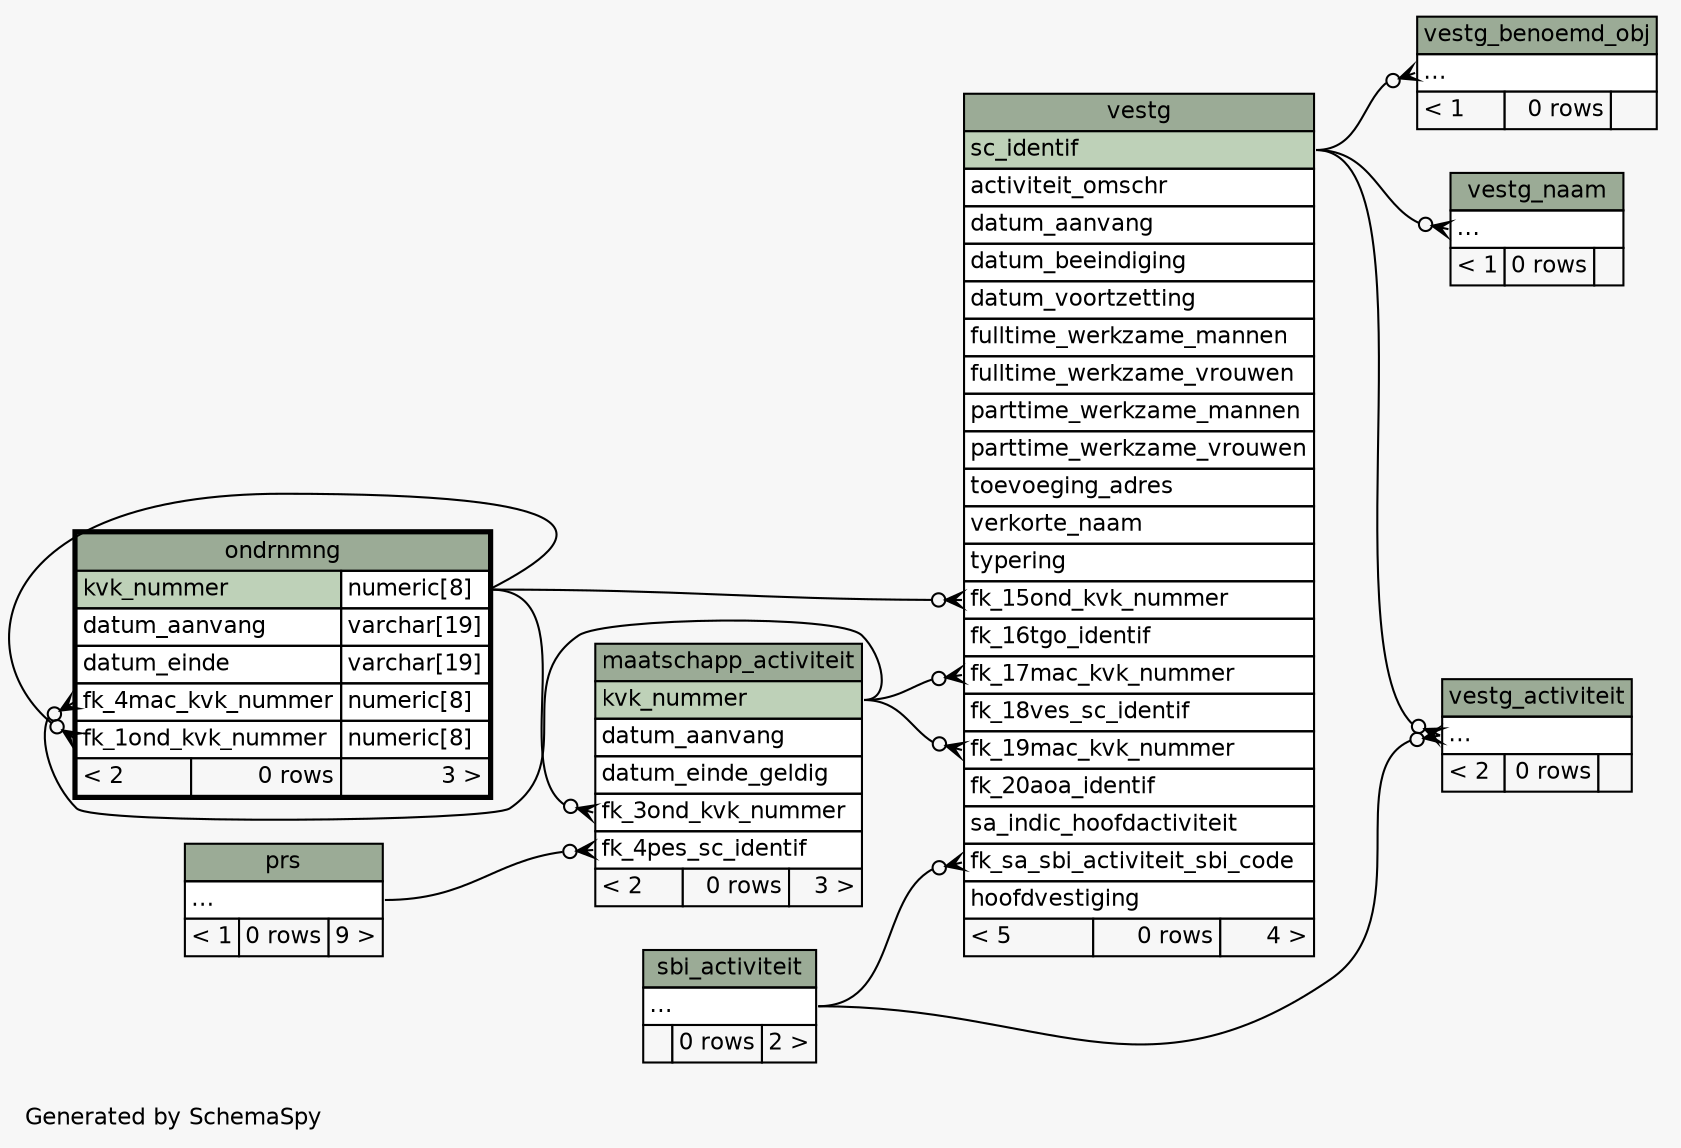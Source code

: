 // dot 2.43.0 on Linux 5.8.0-44-generic
// SchemaSpy rev Unknown
digraph "twoDegreesRelationshipsDiagram" {
  graph [
    rankdir="RL"
    bgcolor="#f7f7f7"
    label="\nGenerated by SchemaSpy"
    labeljust="l"
    nodesep="0.18"
    ranksep="0.46"
    fontname="Helvetica"
    fontsize="11"
  ];
  node [
    fontname="Helvetica"
    fontsize="11"
    shape="plaintext"
  ];
  edge [
    arrowsize="0.8"
  ];
  "maatschapp_activiteit":"fk_3ond_kvk_nummer":w -> "ondrnmng":"kvk_nummer.type":e [arrowhead=none dir=back arrowtail=crowodot];
  "maatschapp_activiteit":"fk_4pes_sc_identif":w -> "prs":"elipses":e [arrowhead=none dir=back arrowtail=crowodot];
  "ondrnmng":"fk_1ond_kvk_nummer":w -> "ondrnmng":"kvk_nummer.type":e [arrowhead=none dir=back arrowtail=crowodot];
  "ondrnmng":"fk_4mac_kvk_nummer":w -> "maatschapp_activiteit":"kvk_nummer":e [arrowhead=none dir=back arrowtail=crowodot];
  "vestg":"fk_15ond_kvk_nummer":w -> "ondrnmng":"kvk_nummer.type":e [arrowhead=none dir=back arrowtail=crowodot];
  "vestg":"fk_17mac_kvk_nummer":w -> "maatschapp_activiteit":"kvk_nummer":e [arrowhead=none dir=back arrowtail=crowodot];
  "vestg":"fk_19mac_kvk_nummer":w -> "maatschapp_activiteit":"kvk_nummer":e [arrowhead=none dir=back arrowtail=crowodot];
  "vestg":"fk_sa_sbi_activiteit_sbi_code":w -> "sbi_activiteit":"elipses":e [arrowhead=none dir=back arrowtail=crowodot];
  "vestg_activiteit":"elipses":w -> "sbi_activiteit":"elipses":e [arrowhead=none dir=back arrowtail=crowodot];
  "vestg_activiteit":"elipses":w -> "vestg":"sc_identif":e [arrowhead=none dir=back arrowtail=crowodot];
  "vestg_benoemd_obj":"elipses":w -> "vestg":"sc_identif":e [arrowhead=none dir=back arrowtail=crowodot];
  "vestg_naam":"elipses":w -> "vestg":"sc_identif":e [arrowhead=none dir=back arrowtail=crowodot];
  "maatschapp_activiteit" [
    label=<
    <TABLE BORDER="0" CELLBORDER="1" CELLSPACING="0" BGCOLOR="#ffffff">
      <TR><TD COLSPAN="3" BGCOLOR="#9bab96" ALIGN="CENTER">maatschapp_activiteit</TD></TR>
      <TR><TD PORT="kvk_nummer" COLSPAN="3" BGCOLOR="#bed1b8" ALIGN="LEFT">kvk_nummer</TD></TR>
      <TR><TD PORT="datum_aanvang" COLSPAN="3" ALIGN="LEFT">datum_aanvang</TD></TR>
      <TR><TD PORT="datum_einde_geldig" COLSPAN="3" ALIGN="LEFT">datum_einde_geldig</TD></TR>
      <TR><TD PORT="fk_3ond_kvk_nummer" COLSPAN="3" ALIGN="LEFT">fk_3ond_kvk_nummer</TD></TR>
      <TR><TD PORT="fk_4pes_sc_identif" COLSPAN="3" ALIGN="LEFT">fk_4pes_sc_identif</TD></TR>
      <TR><TD ALIGN="LEFT" BGCOLOR="#f7f7f7">&lt; 2</TD><TD ALIGN="RIGHT" BGCOLOR="#f7f7f7">0 rows</TD><TD ALIGN="RIGHT" BGCOLOR="#f7f7f7">3 &gt;</TD></TR>
    </TABLE>>
    URL="maatschapp_activiteit.html"
    tooltip="maatschapp_activiteit"
  ];
  "ondrnmng" [
    label=<
    <TABLE BORDER="2" CELLBORDER="1" CELLSPACING="0" BGCOLOR="#ffffff">
      <TR><TD COLSPAN="3" BGCOLOR="#9bab96" ALIGN="CENTER">ondrnmng</TD></TR>
      <TR><TD PORT="kvk_nummer" COLSPAN="2" BGCOLOR="#bed1b8" ALIGN="LEFT">kvk_nummer</TD><TD PORT="kvk_nummer.type" ALIGN="LEFT">numeric[8]</TD></TR>
      <TR><TD PORT="datum_aanvang" COLSPAN="2" ALIGN="LEFT">datum_aanvang</TD><TD PORT="datum_aanvang.type" ALIGN="LEFT">varchar[19]</TD></TR>
      <TR><TD PORT="datum_einde" COLSPAN="2" ALIGN="LEFT">datum_einde</TD><TD PORT="datum_einde.type" ALIGN="LEFT">varchar[19]</TD></TR>
      <TR><TD PORT="fk_4mac_kvk_nummer" COLSPAN="2" ALIGN="LEFT">fk_4mac_kvk_nummer</TD><TD PORT="fk_4mac_kvk_nummer.type" ALIGN="LEFT">numeric[8]</TD></TR>
      <TR><TD PORT="fk_1ond_kvk_nummer" COLSPAN="2" ALIGN="LEFT">fk_1ond_kvk_nummer</TD><TD PORT="fk_1ond_kvk_nummer.type" ALIGN="LEFT">numeric[8]</TD></TR>
      <TR><TD ALIGN="LEFT" BGCOLOR="#f7f7f7">&lt; 2</TD><TD ALIGN="RIGHT" BGCOLOR="#f7f7f7">0 rows</TD><TD ALIGN="RIGHT" BGCOLOR="#f7f7f7">3 &gt;</TD></TR>
    </TABLE>>
    URL="ondrnmng.html"
    tooltip="ondrnmng"
  ];
  "prs" [
    label=<
    <TABLE BORDER="0" CELLBORDER="1" CELLSPACING="0" BGCOLOR="#ffffff">
      <TR><TD COLSPAN="3" BGCOLOR="#9bab96" ALIGN="CENTER">prs</TD></TR>
      <TR><TD PORT="elipses" COLSPAN="3" ALIGN="LEFT">...</TD></TR>
      <TR><TD ALIGN="LEFT" BGCOLOR="#f7f7f7">&lt; 1</TD><TD ALIGN="RIGHT" BGCOLOR="#f7f7f7">0 rows</TD><TD ALIGN="RIGHT" BGCOLOR="#f7f7f7">9 &gt;</TD></TR>
    </TABLE>>
    URL="prs.html"
    tooltip="prs"
  ];
  "sbi_activiteit" [
    label=<
    <TABLE BORDER="0" CELLBORDER="1" CELLSPACING="0" BGCOLOR="#ffffff">
      <TR><TD COLSPAN="3" BGCOLOR="#9bab96" ALIGN="CENTER">sbi_activiteit</TD></TR>
      <TR><TD PORT="elipses" COLSPAN="3" ALIGN="LEFT">...</TD></TR>
      <TR><TD ALIGN="LEFT" BGCOLOR="#f7f7f7">  </TD><TD ALIGN="RIGHT" BGCOLOR="#f7f7f7">0 rows</TD><TD ALIGN="RIGHT" BGCOLOR="#f7f7f7">2 &gt;</TD></TR>
    </TABLE>>
    URL="sbi_activiteit.html"
    tooltip="sbi_activiteit"
  ];
  "vestg" [
    label=<
    <TABLE BORDER="0" CELLBORDER="1" CELLSPACING="0" BGCOLOR="#ffffff">
      <TR><TD COLSPAN="3" BGCOLOR="#9bab96" ALIGN="CENTER">vestg</TD></TR>
      <TR><TD PORT="sc_identif" COLSPAN="3" BGCOLOR="#bed1b8" ALIGN="LEFT">sc_identif</TD></TR>
      <TR><TD PORT="activiteit_omschr" COLSPAN="3" ALIGN="LEFT">activiteit_omschr</TD></TR>
      <TR><TD PORT="datum_aanvang" COLSPAN="3" ALIGN="LEFT">datum_aanvang</TD></TR>
      <TR><TD PORT="datum_beeindiging" COLSPAN="3" ALIGN="LEFT">datum_beeindiging</TD></TR>
      <TR><TD PORT="datum_voortzetting" COLSPAN="3" ALIGN="LEFT">datum_voortzetting</TD></TR>
      <TR><TD PORT="fulltime_werkzame_mannen" COLSPAN="3" ALIGN="LEFT">fulltime_werkzame_mannen</TD></TR>
      <TR><TD PORT="fulltime_werkzame_vrouwen" COLSPAN="3" ALIGN="LEFT">fulltime_werkzame_vrouwen</TD></TR>
      <TR><TD PORT="parttime_werkzame_mannen" COLSPAN="3" ALIGN="LEFT">parttime_werkzame_mannen</TD></TR>
      <TR><TD PORT="parttime_werkzame_vrouwen" COLSPAN="3" ALIGN="LEFT">parttime_werkzame_vrouwen</TD></TR>
      <TR><TD PORT="toevoeging_adres" COLSPAN="3" ALIGN="LEFT">toevoeging_adres</TD></TR>
      <TR><TD PORT="verkorte_naam" COLSPAN="3" ALIGN="LEFT">verkorte_naam</TD></TR>
      <TR><TD PORT="typering" COLSPAN="3" ALIGN="LEFT">typering</TD></TR>
      <TR><TD PORT="fk_15ond_kvk_nummer" COLSPAN="3" ALIGN="LEFT">fk_15ond_kvk_nummer</TD></TR>
      <TR><TD PORT="fk_16tgo_identif" COLSPAN="3" ALIGN="LEFT">fk_16tgo_identif</TD></TR>
      <TR><TD PORT="fk_17mac_kvk_nummer" COLSPAN="3" ALIGN="LEFT">fk_17mac_kvk_nummer</TD></TR>
      <TR><TD PORT="fk_18ves_sc_identif" COLSPAN="3" ALIGN="LEFT">fk_18ves_sc_identif</TD></TR>
      <TR><TD PORT="fk_19mac_kvk_nummer" COLSPAN="3" ALIGN="LEFT">fk_19mac_kvk_nummer</TD></TR>
      <TR><TD PORT="fk_20aoa_identif" COLSPAN="3" ALIGN="LEFT">fk_20aoa_identif</TD></TR>
      <TR><TD PORT="sa_indic_hoofdactiviteit" COLSPAN="3" ALIGN="LEFT">sa_indic_hoofdactiviteit</TD></TR>
      <TR><TD PORT="fk_sa_sbi_activiteit_sbi_code" COLSPAN="3" ALIGN="LEFT">fk_sa_sbi_activiteit_sbi_code</TD></TR>
      <TR><TD PORT="hoofdvestiging" COLSPAN="3" ALIGN="LEFT">hoofdvestiging</TD></TR>
      <TR><TD ALIGN="LEFT" BGCOLOR="#f7f7f7">&lt; 5</TD><TD ALIGN="RIGHT" BGCOLOR="#f7f7f7">0 rows</TD><TD ALIGN="RIGHT" BGCOLOR="#f7f7f7">4 &gt;</TD></TR>
    </TABLE>>
    URL="vestg.html"
    tooltip="vestg"
  ];
  "vestg_activiteit" [
    label=<
    <TABLE BORDER="0" CELLBORDER="1" CELLSPACING="0" BGCOLOR="#ffffff">
      <TR><TD COLSPAN="3" BGCOLOR="#9bab96" ALIGN="CENTER">vestg_activiteit</TD></TR>
      <TR><TD PORT="elipses" COLSPAN="3" ALIGN="LEFT">...</TD></TR>
      <TR><TD ALIGN="LEFT" BGCOLOR="#f7f7f7">&lt; 2</TD><TD ALIGN="RIGHT" BGCOLOR="#f7f7f7">0 rows</TD><TD ALIGN="RIGHT" BGCOLOR="#f7f7f7">  </TD></TR>
    </TABLE>>
    URL="vestg_activiteit.html"
    tooltip="vestg_activiteit"
  ];
  "vestg_benoemd_obj" [
    label=<
    <TABLE BORDER="0" CELLBORDER="1" CELLSPACING="0" BGCOLOR="#ffffff">
      <TR><TD COLSPAN="3" BGCOLOR="#9bab96" ALIGN="CENTER">vestg_benoemd_obj</TD></TR>
      <TR><TD PORT="elipses" COLSPAN="3" ALIGN="LEFT">...</TD></TR>
      <TR><TD ALIGN="LEFT" BGCOLOR="#f7f7f7">&lt; 1</TD><TD ALIGN="RIGHT" BGCOLOR="#f7f7f7">0 rows</TD><TD ALIGN="RIGHT" BGCOLOR="#f7f7f7">  </TD></TR>
    </TABLE>>
    URL="vestg_benoemd_obj.html"
    tooltip="vestg_benoemd_obj"
  ];
  "vestg_naam" [
    label=<
    <TABLE BORDER="0" CELLBORDER="1" CELLSPACING="0" BGCOLOR="#ffffff">
      <TR><TD COLSPAN="3" BGCOLOR="#9bab96" ALIGN="CENTER">vestg_naam</TD></TR>
      <TR><TD PORT="elipses" COLSPAN="3" ALIGN="LEFT">...</TD></TR>
      <TR><TD ALIGN="LEFT" BGCOLOR="#f7f7f7">&lt; 1</TD><TD ALIGN="RIGHT" BGCOLOR="#f7f7f7">0 rows</TD><TD ALIGN="RIGHT" BGCOLOR="#f7f7f7">  </TD></TR>
    </TABLE>>
    URL="vestg_naam.html"
    tooltip="vestg_naam"
  ];
}
